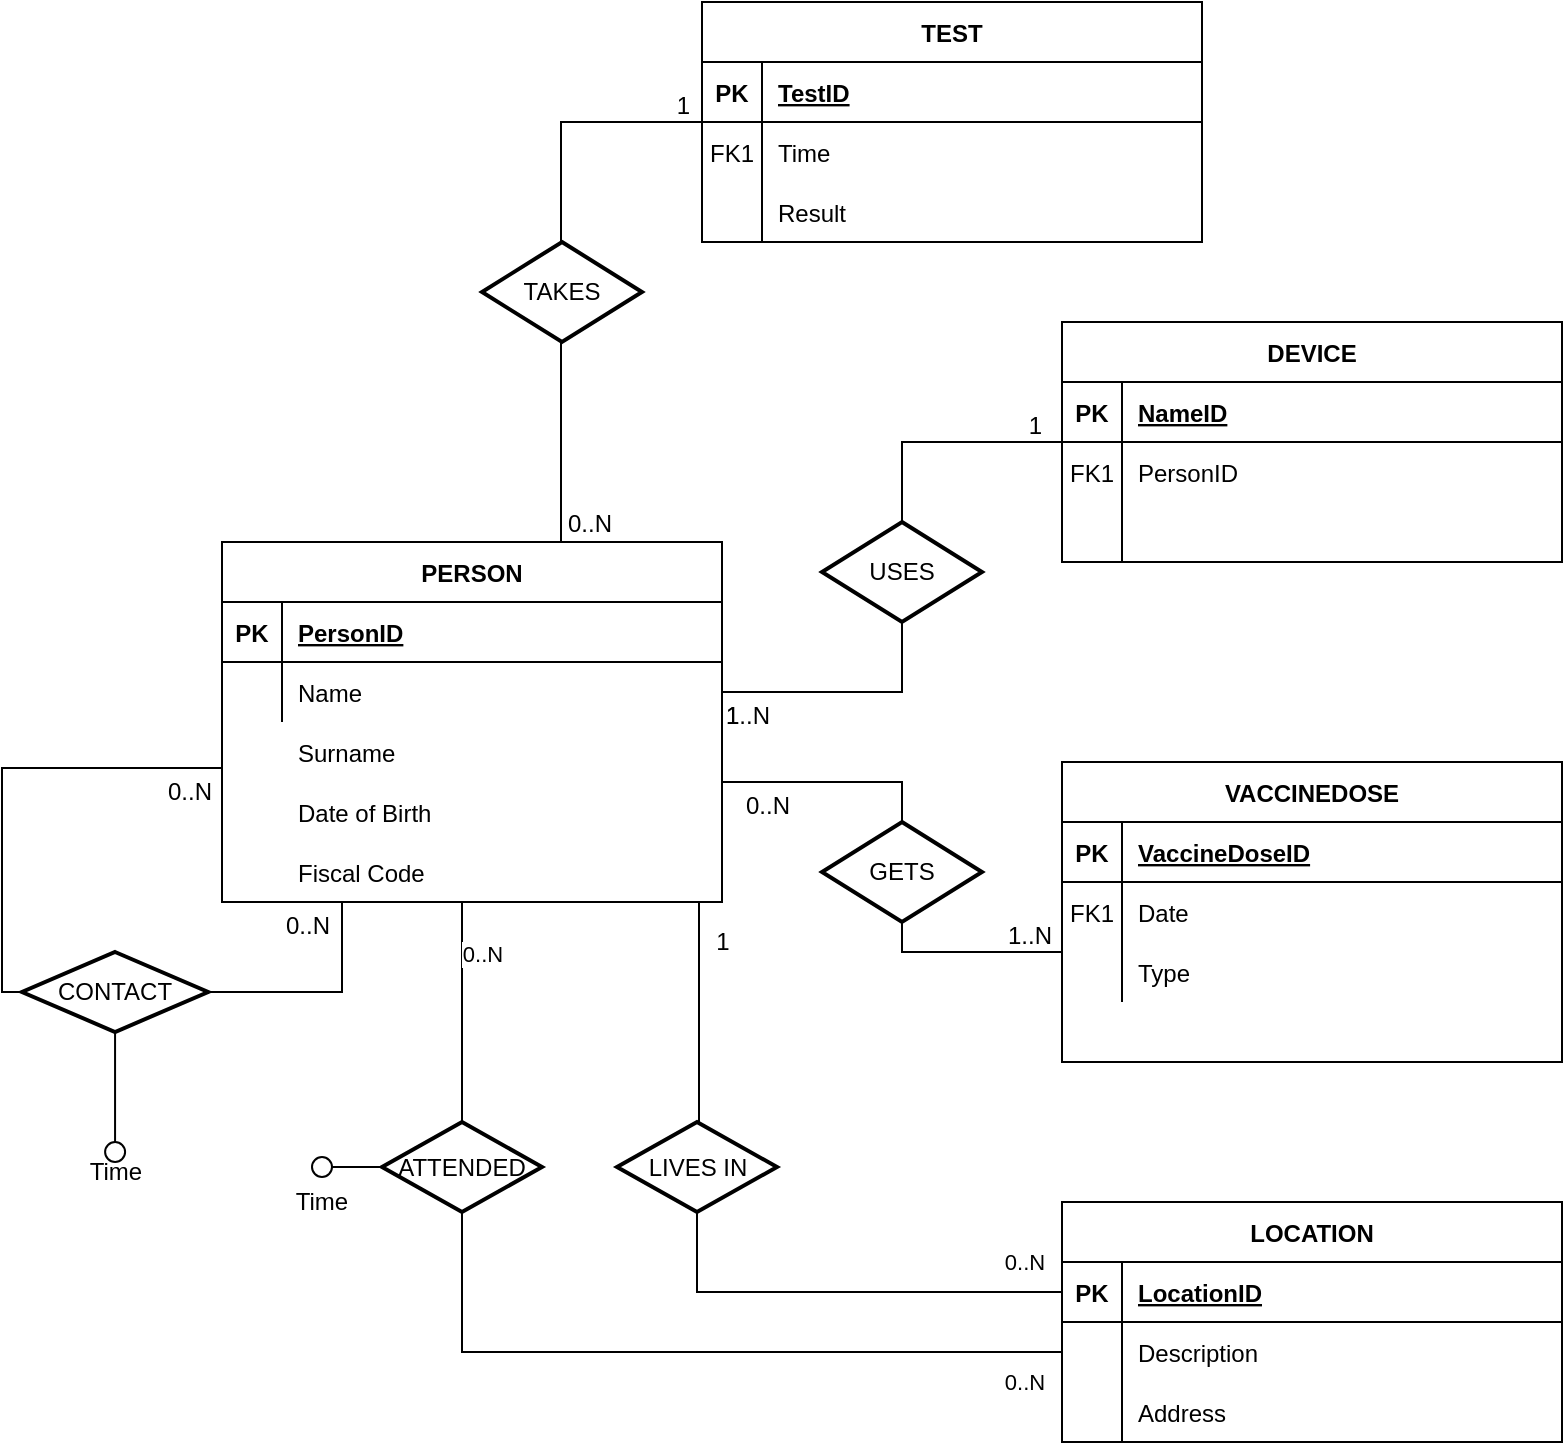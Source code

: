 <mxfile version="15.6.3" type="device"><diagram id="R2lEEEUBdFMjLlhIrx00" name="Page-1"><mxGraphModel dx="1267" dy="555" grid="1" gridSize="10" guides="1" tooltips="1" connect="1" arrows="1" fold="1" page="1" pageScale="1" pageWidth="850" pageHeight="1100" math="0" shadow="0" extFonts="Permanent Marker^https://fonts.googleapis.com/css?family=Permanent+Marker"><root><mxCell id="0"/><mxCell id="1" parent="0"/><mxCell id="C-vyLk0tnHw3VtMMgP7b-2" value="DEVICE" style="shape=table;startSize=30;container=1;collapsible=1;childLayout=tableLayout;fixedRows=1;rowLines=0;fontStyle=1;align=center;resizeLast=1;" parent="1" vertex="1"><mxGeometry x="570" y="210" width="250" height="120" as="geometry"/></mxCell><mxCell id="C-vyLk0tnHw3VtMMgP7b-3" value="" style="shape=partialRectangle;collapsible=0;dropTarget=0;pointerEvents=0;fillColor=none;points=[[0,0.5],[1,0.5]];portConstraint=eastwest;top=0;left=0;right=0;bottom=1;" parent="C-vyLk0tnHw3VtMMgP7b-2" vertex="1"><mxGeometry y="30" width="250" height="30" as="geometry"/></mxCell><mxCell id="C-vyLk0tnHw3VtMMgP7b-4" value="PK" style="shape=partialRectangle;overflow=hidden;connectable=0;fillColor=none;top=0;left=0;bottom=0;right=0;fontStyle=1;" parent="C-vyLk0tnHw3VtMMgP7b-3" vertex="1"><mxGeometry width="30" height="30" as="geometry"><mxRectangle width="30" height="30" as="alternateBounds"/></mxGeometry></mxCell><mxCell id="C-vyLk0tnHw3VtMMgP7b-5" value="NameID" style="shape=partialRectangle;overflow=hidden;connectable=0;fillColor=none;top=0;left=0;bottom=0;right=0;align=left;spacingLeft=6;fontStyle=5;" parent="C-vyLk0tnHw3VtMMgP7b-3" vertex="1"><mxGeometry x="30" width="220" height="30" as="geometry"><mxRectangle width="220" height="30" as="alternateBounds"/></mxGeometry></mxCell><mxCell id="C-vyLk0tnHw3VtMMgP7b-6" value="" style="shape=partialRectangle;collapsible=0;dropTarget=0;pointerEvents=0;fillColor=none;points=[[0,0.5],[1,0.5]];portConstraint=eastwest;top=0;left=0;right=0;bottom=0;" parent="C-vyLk0tnHw3VtMMgP7b-2" vertex="1"><mxGeometry y="60" width="250" height="30" as="geometry"/></mxCell><mxCell id="C-vyLk0tnHw3VtMMgP7b-7" value="FK1" style="shape=partialRectangle;overflow=hidden;connectable=0;fillColor=none;top=0;left=0;bottom=0;right=0;" parent="C-vyLk0tnHw3VtMMgP7b-6" vertex="1"><mxGeometry width="30" height="30" as="geometry"><mxRectangle width="30" height="30" as="alternateBounds"/></mxGeometry></mxCell><mxCell id="C-vyLk0tnHw3VtMMgP7b-8" value="PersonID" style="shape=partialRectangle;overflow=hidden;connectable=0;fillColor=none;top=0;left=0;bottom=0;right=0;align=left;spacingLeft=6;" parent="C-vyLk0tnHw3VtMMgP7b-6" vertex="1"><mxGeometry x="30" width="220" height="30" as="geometry"><mxRectangle width="220" height="30" as="alternateBounds"/></mxGeometry></mxCell><mxCell id="C-vyLk0tnHw3VtMMgP7b-9" value="" style="shape=partialRectangle;collapsible=0;dropTarget=0;pointerEvents=0;fillColor=none;points=[[0,0.5],[1,0.5]];portConstraint=eastwest;top=0;left=0;right=0;bottom=0;" parent="C-vyLk0tnHw3VtMMgP7b-2" vertex="1"><mxGeometry y="90" width="250" height="30" as="geometry"/></mxCell><mxCell id="C-vyLk0tnHw3VtMMgP7b-10" value="" style="shape=partialRectangle;overflow=hidden;connectable=0;fillColor=none;top=0;left=0;bottom=0;right=0;" parent="C-vyLk0tnHw3VtMMgP7b-9" vertex="1"><mxGeometry width="30" height="30" as="geometry"><mxRectangle width="30" height="30" as="alternateBounds"/></mxGeometry></mxCell><mxCell id="C-vyLk0tnHw3VtMMgP7b-11" value="" style="shape=partialRectangle;overflow=hidden;connectable=0;fillColor=none;top=0;left=0;bottom=0;right=0;align=left;spacingLeft=6;" parent="C-vyLk0tnHw3VtMMgP7b-9" vertex="1"><mxGeometry x="30" width="220" height="30" as="geometry"><mxRectangle width="220" height="30" as="alternateBounds"/></mxGeometry></mxCell><mxCell id="C-vyLk0tnHw3VtMMgP7b-13" value="VACCINEDOSE" style="shape=table;startSize=30;container=1;collapsible=1;childLayout=tableLayout;fixedRows=1;rowLines=0;fontStyle=1;align=center;resizeLast=1;" parent="1" vertex="1"><mxGeometry x="570" y="430" width="250" height="150" as="geometry"/></mxCell><mxCell id="C-vyLk0tnHw3VtMMgP7b-14" value="" style="shape=partialRectangle;collapsible=0;dropTarget=0;pointerEvents=0;fillColor=none;points=[[0,0.5],[1,0.5]];portConstraint=eastwest;top=0;left=0;right=0;bottom=1;" parent="C-vyLk0tnHw3VtMMgP7b-13" vertex="1"><mxGeometry y="30" width="250" height="30" as="geometry"/></mxCell><mxCell id="C-vyLk0tnHw3VtMMgP7b-15" value="PK" style="shape=partialRectangle;overflow=hidden;connectable=0;fillColor=none;top=0;left=0;bottom=0;right=0;fontStyle=1;" parent="C-vyLk0tnHw3VtMMgP7b-14" vertex="1"><mxGeometry width="30" height="30" as="geometry"><mxRectangle width="30" height="30" as="alternateBounds"/></mxGeometry></mxCell><mxCell id="C-vyLk0tnHw3VtMMgP7b-16" value="VaccineDoseID" style="shape=partialRectangle;overflow=hidden;connectable=0;fillColor=none;top=0;left=0;bottom=0;right=0;align=left;spacingLeft=6;fontStyle=5;" parent="C-vyLk0tnHw3VtMMgP7b-14" vertex="1"><mxGeometry x="30" width="220" height="30" as="geometry"><mxRectangle width="220" height="30" as="alternateBounds"/></mxGeometry></mxCell><mxCell id="C-vyLk0tnHw3VtMMgP7b-17" value="" style="shape=partialRectangle;collapsible=0;dropTarget=0;pointerEvents=0;fillColor=none;points=[[0,0.5],[1,0.5]];portConstraint=eastwest;top=0;left=0;right=0;bottom=0;" parent="C-vyLk0tnHw3VtMMgP7b-13" vertex="1"><mxGeometry y="60" width="250" height="30" as="geometry"/></mxCell><mxCell id="C-vyLk0tnHw3VtMMgP7b-18" value="FK1" style="shape=partialRectangle;overflow=hidden;connectable=0;fillColor=none;top=0;left=0;bottom=0;right=0;" parent="C-vyLk0tnHw3VtMMgP7b-17" vertex="1"><mxGeometry width="30" height="30" as="geometry"><mxRectangle width="30" height="30" as="alternateBounds"/></mxGeometry></mxCell><mxCell id="C-vyLk0tnHw3VtMMgP7b-19" value="Date" style="shape=partialRectangle;overflow=hidden;connectable=0;fillColor=none;top=0;left=0;bottom=0;right=0;align=left;spacingLeft=6;" parent="C-vyLk0tnHw3VtMMgP7b-17" vertex="1"><mxGeometry x="30" width="220" height="30" as="geometry"><mxRectangle width="220" height="30" as="alternateBounds"/></mxGeometry></mxCell><mxCell id="C-vyLk0tnHw3VtMMgP7b-20" value="" style="shape=partialRectangle;collapsible=0;dropTarget=0;pointerEvents=0;fillColor=none;points=[[0,0.5],[1,0.5]];portConstraint=eastwest;top=0;left=0;right=0;bottom=0;" parent="C-vyLk0tnHw3VtMMgP7b-13" vertex="1"><mxGeometry y="90" width="250" height="30" as="geometry"/></mxCell><mxCell id="C-vyLk0tnHw3VtMMgP7b-21" value="" style="shape=partialRectangle;overflow=hidden;connectable=0;fillColor=none;top=0;left=0;bottom=0;right=0;" parent="C-vyLk0tnHw3VtMMgP7b-20" vertex="1"><mxGeometry width="30" height="30" as="geometry"><mxRectangle width="30" height="30" as="alternateBounds"/></mxGeometry></mxCell><mxCell id="C-vyLk0tnHw3VtMMgP7b-22" value="Type" style="shape=partialRectangle;overflow=hidden;connectable=0;fillColor=none;top=0;left=0;bottom=0;right=0;align=left;spacingLeft=6;" parent="C-vyLk0tnHw3VtMMgP7b-20" vertex="1"><mxGeometry x="30" width="220" height="30" as="geometry"><mxRectangle width="220" height="30" as="alternateBounds"/></mxGeometry></mxCell><mxCell id="C-vyLk0tnHw3VtMMgP7b-23" value="PERSON" style="shape=table;startSize=30;container=1;collapsible=1;childLayout=tableLayout;fixedRows=1;rowLines=0;fontStyle=1;align=center;resizeLast=1;" parent="1" vertex="1"><mxGeometry x="150" y="320" width="250" height="180" as="geometry"/></mxCell><mxCell id="C-vyLk0tnHw3VtMMgP7b-24" value="" style="shape=partialRectangle;collapsible=0;dropTarget=0;pointerEvents=0;fillColor=none;points=[[0,0.5],[1,0.5]];portConstraint=eastwest;top=0;left=0;right=0;bottom=1;" parent="C-vyLk0tnHw3VtMMgP7b-23" vertex="1"><mxGeometry y="30" width="250" height="30" as="geometry"/></mxCell><mxCell id="C-vyLk0tnHw3VtMMgP7b-25" value="PK" style="shape=partialRectangle;overflow=hidden;connectable=0;fillColor=none;top=0;left=0;bottom=0;right=0;fontStyle=1;" parent="C-vyLk0tnHw3VtMMgP7b-24" vertex="1"><mxGeometry width="30" height="30" as="geometry"><mxRectangle width="30" height="30" as="alternateBounds"/></mxGeometry></mxCell><mxCell id="C-vyLk0tnHw3VtMMgP7b-26" value="PersonID" style="shape=partialRectangle;overflow=hidden;connectable=0;fillColor=none;top=0;left=0;bottom=0;right=0;align=left;spacingLeft=6;fontStyle=5;" parent="C-vyLk0tnHw3VtMMgP7b-24" vertex="1"><mxGeometry x="30" width="220" height="30" as="geometry"><mxRectangle width="220" height="30" as="alternateBounds"/></mxGeometry></mxCell><mxCell id="C-vyLk0tnHw3VtMMgP7b-27" value="" style="shape=partialRectangle;collapsible=0;dropTarget=0;pointerEvents=0;fillColor=none;points=[[0,0.5],[1,0.5]];portConstraint=eastwest;top=0;left=0;right=0;bottom=0;" parent="C-vyLk0tnHw3VtMMgP7b-23" vertex="1"><mxGeometry y="60" width="250" height="30" as="geometry"/></mxCell><mxCell id="C-vyLk0tnHw3VtMMgP7b-28" value="" style="shape=partialRectangle;overflow=hidden;connectable=0;fillColor=none;top=0;left=0;bottom=0;right=0;" parent="C-vyLk0tnHw3VtMMgP7b-27" vertex="1"><mxGeometry width="30" height="30" as="geometry"><mxRectangle width="30" height="30" as="alternateBounds"/></mxGeometry></mxCell><mxCell id="C-vyLk0tnHw3VtMMgP7b-29" value="Name" style="shape=partialRectangle;overflow=hidden;connectable=0;fillColor=none;top=0;left=0;bottom=0;right=0;align=left;spacingLeft=6;" parent="C-vyLk0tnHw3VtMMgP7b-27" vertex="1"><mxGeometry x="30" width="220" height="30" as="geometry"><mxRectangle width="220" height="30" as="alternateBounds"/></mxGeometry></mxCell><mxCell id="5QAWNGfLjj38qcDihmlp-1" value="Surname" style="shape=partialRectangle;overflow=hidden;connectable=0;fillColor=none;top=0;left=0;bottom=0;right=0;align=left;spacingLeft=6;" parent="1" vertex="1"><mxGeometry x="180" y="410" width="220" height="30" as="geometry"><mxRectangle width="220" height="30" as="alternateBounds"/></mxGeometry></mxCell><mxCell id="5QAWNGfLjj38qcDihmlp-27" value="Date of Birth" style="shape=partialRectangle;overflow=hidden;connectable=0;fillColor=none;top=0;left=0;bottom=0;right=0;align=left;spacingLeft=6;" parent="1" vertex="1"><mxGeometry x="180" y="440" width="220" height="30" as="geometry"><mxRectangle width="220" height="30" as="alternateBounds"/></mxGeometry></mxCell><mxCell id="5QAWNGfLjj38qcDihmlp-28" value="" style="endArrow=none;html=1;rounded=0;entryX=0;entryY=0.5;entryDx=0;entryDy=0;edgeStyle=orthogonalEdgeStyle;" parent="1" target="C-vyLk0tnHw3VtMMgP7b-2" edge="1"><mxGeometry relative="1" as="geometry"><mxPoint x="400" y="395" as="sourcePoint"/><mxPoint x="275" y="610" as="targetPoint"/><Array as="points"><mxPoint x="490" y="395"/><mxPoint x="490" y="270"/></Array></mxGeometry></mxCell><mxCell id="5QAWNGfLjj38qcDihmlp-29" value="1" style="resizable=0;html=1;align=left;verticalAlign=bottom;strokeWidth=1;" parent="5QAWNGfLjj38qcDihmlp-28" connectable="0" vertex="1"><mxGeometry x="-1" relative="1" as="geometry"><mxPoint y="20" as="offset"/></mxGeometry></mxCell><mxCell id="5QAWNGfLjj38qcDihmlp-30" value="" style="resizable=0;html=1;align=right;verticalAlign=bottom;strokeWidth=1;" parent="5QAWNGfLjj38qcDihmlp-28" connectable="0" vertex="1"><mxGeometry x="1" relative="1" as="geometry"><mxPoint x="-5" as="offset"/></mxGeometry></mxCell><mxCell id="5QAWNGfLjj38qcDihmlp-35" value="" style="endArrow=none;html=1;rounded=0;edgeStyle=orthogonalEdgeStyle;entryX=0;entryY=0.75;entryDx=0;entryDy=0;" parent="1" target="C-vyLk0tnHw3VtMMgP7b-23" edge="1"><mxGeometry relative="1" as="geometry"><mxPoint x="210" y="500" as="sourcePoint"/><mxPoint x="275" y="500" as="targetPoint"/><Array as="points"><mxPoint x="40" y="545"/><mxPoint x="40" y="433"/><mxPoint x="150" y="433"/></Array></mxGeometry></mxCell><mxCell id="5QAWNGfLjj38qcDihmlp-36" value="0..N" style="resizable=0;html=1;align=left;verticalAlign=bottom;strokeWidth=3;" parent="5QAWNGfLjj38qcDihmlp-35" connectable="0" vertex="1"><mxGeometry x="-1" relative="1" as="geometry"><mxPoint x="-30" y="20" as="offset"/></mxGeometry></mxCell><mxCell id="5QAWNGfLjj38qcDihmlp-37" value="0..N" style="resizable=0;html=1;align=right;verticalAlign=bottom;strokeWidth=3;" parent="5QAWNGfLjj38qcDihmlp-35" connectable="0" vertex="1"><mxGeometry x="1" relative="1" as="geometry"><mxPoint x="-5" y="-2" as="offset"/></mxGeometry></mxCell><mxCell id="5QAWNGfLjj38qcDihmlp-38" value="CONTACT" style="shape=rhombus;perimeter=rhombusPerimeter;whiteSpace=wrap;html=1;align=center;strokeWidth=2;" parent="1" vertex="1"><mxGeometry x="49.99" y="525" width="93.09" height="40" as="geometry"/></mxCell><mxCell id="5QAWNGfLjj38qcDihmlp-39" value="" style="endArrow=none;html=1;rounded=0;entryX=0.5;entryY=1;entryDx=0;entryDy=0;exitX=0.5;exitY=1;exitDx=0;exitDy=0;" parent="1" source="5QAWNGfLjj38qcDihmlp-38" target="5QAWNGfLjj38qcDihmlp-40" edge="1"><mxGeometry relative="1" as="geometry"><mxPoint x="97" y="570" as="sourcePoint"/><mxPoint x="100" y="430" as="targetPoint"/></mxGeometry></mxCell><mxCell id="5QAWNGfLjj38qcDihmlp-40" value="" style="ellipse;whiteSpace=wrap;html=1;aspect=fixed;strokeWidth=1;rotation=0;" parent="1" vertex="1"><mxGeometry x="91.55" y="620" width="10" height="10" as="geometry"/></mxCell><mxCell id="5QAWNGfLjj38qcDihmlp-42" value="Time" style="text;html=1;strokeColor=none;fillColor=none;align=center;verticalAlign=middle;whiteSpace=wrap;rounded=0;" parent="1" vertex="1"><mxGeometry x="66.55" y="620" width="60" height="30" as="geometry"/></mxCell><mxCell id="5QAWNGfLjj38qcDihmlp-43" value="Fiscal Code" style="shape=partialRectangle;overflow=hidden;connectable=0;fillColor=none;top=0;left=0;bottom=0;right=0;align=left;spacingLeft=6;" parent="1" vertex="1"><mxGeometry x="180" y="470" width="220" height="30" as="geometry"><mxRectangle width="220" height="30" as="alternateBounds"/></mxGeometry></mxCell><mxCell id="5QAWNGfLjj38qcDihmlp-44" value="" style="shape=partialRectangle;collapsible=0;dropTarget=0;pointerEvents=0;fillColor=none;points=[[0,0.5],[1,0.5]];portConstraint=eastwest;top=0;left=0;right=0;bottom=0;" parent="1" vertex="1"><mxGeometry x="600" y="550" width="220" height="30" as="geometry"/></mxCell><mxCell id="5QAWNGfLjj38qcDihmlp-45" value="" style="shape=partialRectangle;overflow=hidden;connectable=0;fillColor=none;top=0;left=0;bottom=0;right=0;" parent="5QAWNGfLjj38qcDihmlp-44" vertex="1"><mxGeometry width="26.4" height="30" as="geometry"><mxRectangle width="30" height="30" as="alternateBounds"/></mxGeometry></mxCell><mxCell id="5QAWNGfLjj38qcDihmlp-46" value="" style="shape=partialRectangle;overflow=hidden;connectable=0;fillColor=none;top=0;left=0;bottom=0;right=0;align=left;spacingLeft=6;" parent="5QAWNGfLjj38qcDihmlp-44" vertex="1"><mxGeometry width="220" height="30" as="geometry"><mxRectangle width="220" height="30" as="alternateBounds"/></mxGeometry></mxCell><mxCell id="5QAWNGfLjj38qcDihmlp-47" value="LOCATION" style="shape=table;startSize=30;container=1;collapsible=1;childLayout=tableLayout;fixedRows=1;rowLines=0;fontStyle=1;align=center;resizeLast=1;" parent="1" vertex="1"><mxGeometry x="570" y="650" width="250" height="120" as="geometry"/></mxCell><mxCell id="5QAWNGfLjj38qcDihmlp-48" value="" style="shape=partialRectangle;collapsible=0;dropTarget=0;pointerEvents=0;fillColor=none;points=[[0,0.5],[1,0.5]];portConstraint=eastwest;top=0;left=0;right=0;bottom=1;" parent="5QAWNGfLjj38qcDihmlp-47" vertex="1"><mxGeometry y="30" width="250" height="30" as="geometry"/></mxCell><mxCell id="5QAWNGfLjj38qcDihmlp-49" value="PK" style="shape=partialRectangle;overflow=hidden;connectable=0;fillColor=none;top=0;left=0;bottom=0;right=0;fontStyle=1;" parent="5QAWNGfLjj38qcDihmlp-48" vertex="1"><mxGeometry width="30" height="30" as="geometry"><mxRectangle width="30" height="30" as="alternateBounds"/></mxGeometry></mxCell><mxCell id="5QAWNGfLjj38qcDihmlp-50" value="LocationID" style="shape=partialRectangle;overflow=hidden;connectable=0;fillColor=none;top=0;left=0;bottom=0;right=0;align=left;spacingLeft=6;fontStyle=5;" parent="5QAWNGfLjj38qcDihmlp-48" vertex="1"><mxGeometry x="30" width="220" height="30" as="geometry"><mxRectangle width="220" height="30" as="alternateBounds"/></mxGeometry></mxCell><mxCell id="5QAWNGfLjj38qcDihmlp-51" value="" style="shape=partialRectangle;collapsible=0;dropTarget=0;pointerEvents=0;fillColor=none;points=[[0,0.5],[1,0.5]];portConstraint=eastwest;top=0;left=0;right=0;bottom=0;" parent="5QAWNGfLjj38qcDihmlp-47" vertex="1"><mxGeometry y="60" width="250" height="30" as="geometry"/></mxCell><mxCell id="5QAWNGfLjj38qcDihmlp-52" value="" style="shape=partialRectangle;overflow=hidden;connectable=0;fillColor=none;top=0;left=0;bottom=0;right=0;" parent="5QAWNGfLjj38qcDihmlp-51" vertex="1"><mxGeometry width="30" height="30" as="geometry"><mxRectangle width="30" height="30" as="alternateBounds"/></mxGeometry></mxCell><mxCell id="5QAWNGfLjj38qcDihmlp-53" value="Description" style="shape=partialRectangle;overflow=hidden;connectable=0;fillColor=none;top=0;left=0;bottom=0;right=0;align=left;spacingLeft=6;" parent="5QAWNGfLjj38qcDihmlp-51" vertex="1"><mxGeometry x="30" width="220" height="30" as="geometry"><mxRectangle width="220" height="30" as="alternateBounds"/></mxGeometry></mxCell><mxCell id="5QAWNGfLjj38qcDihmlp-54" value="" style="shape=partialRectangle;collapsible=0;dropTarget=0;pointerEvents=0;fillColor=none;points=[[0,0.5],[1,0.5]];portConstraint=eastwest;top=0;left=0;right=0;bottom=0;" parent="5QAWNGfLjj38qcDihmlp-47" vertex="1"><mxGeometry y="90" width="250" height="30" as="geometry"/></mxCell><mxCell id="5QAWNGfLjj38qcDihmlp-55" value="" style="shape=partialRectangle;overflow=hidden;connectable=0;fillColor=none;top=0;left=0;bottom=0;right=0;" parent="5QAWNGfLjj38qcDihmlp-54" vertex="1"><mxGeometry width="30" height="30" as="geometry"><mxRectangle width="30" height="30" as="alternateBounds"/></mxGeometry></mxCell><mxCell id="5QAWNGfLjj38qcDihmlp-56" value="Address" style="shape=partialRectangle;overflow=hidden;connectable=0;fillColor=none;top=0;left=0;bottom=0;right=0;align=left;spacingLeft=6;" parent="5QAWNGfLjj38qcDihmlp-54" vertex="1"><mxGeometry x="30" width="220" height="30" as="geometry"><mxRectangle width="220" height="30" as="alternateBounds"/></mxGeometry></mxCell><mxCell id="5QAWNGfLjj38qcDihmlp-63" value="" style="endArrow=none;html=1;rounded=0;entryX=0;entryY=0.5;entryDx=0;entryDy=0;edgeStyle=orthogonalEdgeStyle;" parent="1" target="C-vyLk0tnHw3VtMMgP7b-2" edge="1"><mxGeometry relative="1" as="geometry"><mxPoint x="400" y="395" as="sourcePoint"/><mxPoint x="570" y="270" as="targetPoint"/><Array as="points"><mxPoint x="490" y="395"/><mxPoint x="490" y="270"/></Array></mxGeometry></mxCell><mxCell id="5QAWNGfLjj38qcDihmlp-64" value="1..N" style="resizable=0;html=1;align=left;verticalAlign=bottom;strokeWidth=1;" parent="5QAWNGfLjj38qcDihmlp-63" connectable="0" vertex="1"><mxGeometry x="-1" relative="1" as="geometry"><mxPoint y="20" as="offset"/></mxGeometry></mxCell><mxCell id="5QAWNGfLjj38qcDihmlp-65" value="1" style="resizable=0;html=1;align=right;verticalAlign=bottom;strokeWidth=1;" parent="5QAWNGfLjj38qcDihmlp-63" connectable="0" vertex="1"><mxGeometry x="1" relative="1" as="geometry"><mxPoint x="-10" as="offset"/></mxGeometry></mxCell><mxCell id="5QAWNGfLjj38qcDihmlp-67" value="0...N" style="endArrow=none;html=1;rounded=0;entryX=0;entryY=0.5;entryDx=0;entryDy=0;edgeStyle=orthogonalEdgeStyle;" parent="1" edge="1"><mxGeometry relative="1" as="geometry"><mxPoint x="400" y="440" as="sourcePoint"/><mxPoint x="570" y="525" as="targetPoint"/><Array as="points"><mxPoint x="400" y="440"/><mxPoint x="490" y="440"/><mxPoint x="490" y="525"/></Array></mxGeometry></mxCell><mxCell id="5QAWNGfLjj38qcDihmlp-68" value="0..N" style="resizable=0;html=1;align=left;verticalAlign=bottom;strokeWidth=1;" parent="5QAWNGfLjj38qcDihmlp-67" connectable="0" vertex="1"><mxGeometry x="-1" relative="1" as="geometry"><mxPoint x="10" y="20" as="offset"/></mxGeometry></mxCell><mxCell id="5QAWNGfLjj38qcDihmlp-69" value="1..N" style="resizable=0;html=1;align=right;verticalAlign=bottom;strokeWidth=1;" parent="5QAWNGfLjj38qcDihmlp-67" connectable="0" vertex="1"><mxGeometry x="1" relative="1" as="geometry"><mxPoint x="-5" as="offset"/></mxGeometry></mxCell><mxCell id="5QAWNGfLjj38qcDihmlp-66" value="GETS" style="shape=rhombus;perimeter=rhombusPerimeter;whiteSpace=wrap;html=1;align=center;strokeWidth=2;" parent="1" vertex="1"><mxGeometry x="450" y="460" width="80" height="50" as="geometry"/></mxCell><mxCell id="5QAWNGfLjj38qcDihmlp-57" value="USES" style="shape=rhombus;perimeter=rhombusPerimeter;whiteSpace=wrap;html=1;align=center;strokeWidth=2;" parent="1" vertex="1"><mxGeometry x="450" y="310" width="80" height="50" as="geometry"/></mxCell><mxCell id="5QAWNGfLjj38qcDihmlp-71" value="ATTENDED" style="shape=rhombus;perimeter=rhombusPerimeter;whiteSpace=wrap;html=1;align=center;strokeWidth=2;" parent="1" vertex="1"><mxGeometry x="230" y="610" width="80" height="45" as="geometry"/></mxCell><mxCell id="5QAWNGfLjj38qcDihmlp-77" value="TEST" style="shape=table;startSize=30;container=1;collapsible=1;childLayout=tableLayout;fixedRows=1;rowLines=0;fontStyle=1;align=center;resizeLast=1;" parent="1" vertex="1"><mxGeometry x="390" y="50" width="250" height="120" as="geometry"/></mxCell><mxCell id="5QAWNGfLjj38qcDihmlp-78" value="" style="shape=partialRectangle;collapsible=0;dropTarget=0;pointerEvents=0;fillColor=none;points=[[0,0.5],[1,0.5]];portConstraint=eastwest;top=0;left=0;right=0;bottom=1;" parent="5QAWNGfLjj38qcDihmlp-77" vertex="1"><mxGeometry y="30" width="250" height="30" as="geometry"/></mxCell><mxCell id="5QAWNGfLjj38qcDihmlp-79" value="PK" style="shape=partialRectangle;overflow=hidden;connectable=0;fillColor=none;top=0;left=0;bottom=0;right=0;fontStyle=1;" parent="5QAWNGfLjj38qcDihmlp-78" vertex="1"><mxGeometry width="30" height="30" as="geometry"><mxRectangle width="30" height="30" as="alternateBounds"/></mxGeometry></mxCell><mxCell id="5QAWNGfLjj38qcDihmlp-80" value="TestID" style="shape=partialRectangle;overflow=hidden;connectable=0;fillColor=none;top=0;left=0;bottom=0;right=0;align=left;spacingLeft=6;fontStyle=5;" parent="5QAWNGfLjj38qcDihmlp-78" vertex="1"><mxGeometry x="30" width="220" height="30" as="geometry"><mxRectangle width="220" height="30" as="alternateBounds"/></mxGeometry></mxCell><mxCell id="5QAWNGfLjj38qcDihmlp-81" value="" style="shape=partialRectangle;collapsible=0;dropTarget=0;pointerEvents=0;fillColor=none;points=[[0,0.5],[1,0.5]];portConstraint=eastwest;top=0;left=0;right=0;bottom=0;" parent="5QAWNGfLjj38qcDihmlp-77" vertex="1"><mxGeometry y="60" width="250" height="30" as="geometry"/></mxCell><mxCell id="5QAWNGfLjj38qcDihmlp-82" value="FK1" style="shape=partialRectangle;overflow=hidden;connectable=0;fillColor=none;top=0;left=0;bottom=0;right=0;" parent="5QAWNGfLjj38qcDihmlp-81" vertex="1"><mxGeometry width="30" height="30" as="geometry"><mxRectangle width="30" height="30" as="alternateBounds"/></mxGeometry></mxCell><mxCell id="5QAWNGfLjj38qcDihmlp-83" value="Time" style="shape=partialRectangle;overflow=hidden;connectable=0;fillColor=none;top=0;left=0;bottom=0;right=0;align=left;spacingLeft=6;" parent="5QAWNGfLjj38qcDihmlp-81" vertex="1"><mxGeometry x="30" width="220" height="30" as="geometry"><mxRectangle width="220" height="30" as="alternateBounds"/></mxGeometry></mxCell><mxCell id="5QAWNGfLjj38qcDihmlp-84" value="" style="shape=partialRectangle;collapsible=0;dropTarget=0;pointerEvents=0;fillColor=none;points=[[0,0.5],[1,0.5]];portConstraint=eastwest;top=0;left=0;right=0;bottom=0;" parent="5QAWNGfLjj38qcDihmlp-77" vertex="1"><mxGeometry y="90" width="250" height="30" as="geometry"/></mxCell><mxCell id="5QAWNGfLjj38qcDihmlp-85" value="" style="shape=partialRectangle;overflow=hidden;connectable=0;fillColor=none;top=0;left=0;bottom=0;right=0;" parent="5QAWNGfLjj38qcDihmlp-84" vertex="1"><mxGeometry width="30" height="30" as="geometry"><mxRectangle width="30" height="30" as="alternateBounds"/></mxGeometry></mxCell><mxCell id="5QAWNGfLjj38qcDihmlp-86" value="Result" style="shape=partialRectangle;overflow=hidden;connectable=0;fillColor=none;top=0;left=0;bottom=0;right=0;align=left;spacingLeft=6;" parent="5QAWNGfLjj38qcDihmlp-84" vertex="1"><mxGeometry x="30" width="220" height="30" as="geometry"><mxRectangle width="220" height="30" as="alternateBounds"/></mxGeometry></mxCell><mxCell id="5QAWNGfLjj38qcDihmlp-90" value="" style="endArrow=none;html=1;rounded=0;entryX=0;entryY=0.5;entryDx=0;entryDy=0;edgeStyle=orthogonalEdgeStyle;exitX=0.678;exitY=0.003;exitDx=0;exitDy=0;exitPerimeter=0;" parent="1" source="C-vyLk0tnHw3VtMMgP7b-23" target="5QAWNGfLjj38qcDihmlp-77" edge="1"><mxGeometry relative="1" as="geometry"><mxPoint x="220" y="250" as="sourcePoint"/><mxPoint x="390" y="125" as="targetPoint"/><Array as="points"><mxPoint x="320" y="110"/></Array></mxGeometry></mxCell><mxCell id="5QAWNGfLjj38qcDihmlp-91" value="0..N" style="resizable=0;html=1;align=left;verticalAlign=bottom;strokeWidth=1;" parent="5QAWNGfLjj38qcDihmlp-90" connectable="0" vertex="1"><mxGeometry x="-1" relative="1" as="geometry"><mxPoint x="1" y="-1" as="offset"/></mxGeometry></mxCell><mxCell id="5QAWNGfLjj38qcDihmlp-92" value="1" style="resizable=0;html=1;align=right;verticalAlign=bottom;strokeWidth=1;" parent="5QAWNGfLjj38qcDihmlp-90" connectable="0" vertex="1"><mxGeometry x="1" relative="1" as="geometry"><mxPoint x="-5" as="offset"/></mxGeometry></mxCell><mxCell id="5QAWNGfLjj38qcDihmlp-93" value="TAKES" style="shape=rhombus;perimeter=rhombusPerimeter;whiteSpace=wrap;html=1;align=center;strokeWidth=2;" parent="1" vertex="1"><mxGeometry x="280" y="170" width="80" height="50" as="geometry"/></mxCell><mxCell id="5QAWNGfLjj38qcDihmlp-95" value="" style="endArrow=none;html=1;rounded=0;entryX=1;entryY=0.5;entryDx=0;entryDy=0;exitX=0;exitY=0.5;exitDx=0;exitDy=0;" parent="1" source="5QAWNGfLjj38qcDihmlp-71" target="5QAWNGfLjj38qcDihmlp-96" edge="1"><mxGeometry relative="1" as="geometry"><mxPoint x="245" y="600" as="sourcePoint"/><mxPoint x="205" y="630" as="targetPoint"/></mxGeometry></mxCell><mxCell id="5QAWNGfLjj38qcDihmlp-96" value="" style="ellipse;whiteSpace=wrap;html=1;aspect=fixed;strokeWidth=1;rotation=0;" parent="1" vertex="1"><mxGeometry x="195" y="627.5" width="10" height="10" as="geometry"/></mxCell><mxCell id="5QAWNGfLjj38qcDihmlp-98" value="Time" style="text;html=1;strokeColor=none;fillColor=none;align=center;verticalAlign=middle;whiteSpace=wrap;rounded=0;" parent="1" vertex="1"><mxGeometry x="170" y="635" width="60" height="30" as="geometry"/></mxCell><mxCell id="5QAWNGfLjj38qcDihmlp-112" value="" style="endArrow=none;html=1;rounded=0;entryX=0.5;entryY=0;entryDx=0;entryDy=0;" parent="1" target="5QAWNGfLjj38qcDihmlp-71" edge="1"><mxGeometry relative="1" as="geometry"><mxPoint x="270" y="500" as="sourcePoint"/><mxPoint x="440" y="500" as="targetPoint"/></mxGeometry></mxCell><mxCell id="5QAWNGfLjj38qcDihmlp-127" value="0..N" style="edgeLabel;html=1;align=center;verticalAlign=middle;resizable=0;points=[];" parent="5QAWNGfLjj38qcDihmlp-112" vertex="1" connectable="0"><mxGeometry x="-0.647" y="1" relative="1" as="geometry"><mxPoint x="9" y="6" as="offset"/></mxGeometry></mxCell><mxCell id="5QAWNGfLjj38qcDihmlp-115" value="" style="endArrow=none;html=1;rounded=0;entryX=0;entryY=0.5;entryDx=0;entryDy=0;edgeStyle=orthogonalEdgeStyle;exitX=0.5;exitY=1;exitDx=0;exitDy=0;" parent="1" source="5QAWNGfLjj38qcDihmlp-71" target="5QAWNGfLjj38qcDihmlp-51" edge="1"><mxGeometry relative="1" as="geometry"><mxPoint x="280" y="660" as="sourcePoint"/><mxPoint x="360" y="650" as="targetPoint"/><Array as="points"><mxPoint x="270" y="725"/></Array></mxGeometry></mxCell><mxCell id="5QAWNGfLjj38qcDihmlp-128" value="0..N" style="edgeLabel;html=1;align=center;verticalAlign=middle;resizable=0;points=[];" parent="5QAWNGfLjj38qcDihmlp-115" vertex="1" connectable="0"><mxGeometry x="0.921" y="2" relative="1" as="geometry"><mxPoint x="-5" y="17" as="offset"/></mxGeometry></mxCell><mxCell id="5QAWNGfLjj38qcDihmlp-116" value="" style="resizable=0;html=1;align=right;verticalAlign=bottom;strokeWidth=1;" parent="1" connectable="0" vertex="1"><mxGeometry x="673.214" y="525" as="geometry"/></mxCell><mxCell id="5QAWNGfLjj38qcDihmlp-117" value="LIVES IN" style="shape=rhombus;perimeter=rhombusPerimeter;whiteSpace=wrap;html=1;align=center;strokeWidth=2;" parent="1" vertex="1"><mxGeometry x="347.5" y="610" width="80" height="45" as="geometry"/></mxCell><mxCell id="5QAWNGfLjj38qcDihmlp-120" value="" style="endArrow=none;html=1;rounded=0;entryX=0.5;entryY=0;entryDx=0;entryDy=0;" parent="1" edge="1"><mxGeometry relative="1" as="geometry"><mxPoint x="388.5" y="500" as="sourcePoint"/><mxPoint x="388.5" y="610" as="targetPoint"/></mxGeometry></mxCell><mxCell id="5QAWNGfLjj38qcDihmlp-121" value="" style="endArrow=none;html=1;rounded=0;entryX=0;entryY=0.5;entryDx=0;entryDy=0;edgeStyle=orthogonalEdgeStyle;exitX=0.5;exitY=1;exitDx=0;exitDy=0;" parent="1" source="5QAWNGfLjj38qcDihmlp-117" target="5QAWNGfLjj38qcDihmlp-48" edge="1"><mxGeometry relative="1" as="geometry"><mxPoint x="387.5" y="660" as="sourcePoint"/><mxPoint x="677.5" y="725" as="targetPoint"/></mxGeometry></mxCell><mxCell id="5QAWNGfLjj38qcDihmlp-126" value="0..N" style="edgeLabel;html=1;align=center;verticalAlign=middle;resizable=0;points=[];" parent="5QAWNGfLjj38qcDihmlp-121" vertex="1" connectable="0"><mxGeometry x="0.878" y="-1" relative="1" as="geometry"><mxPoint x="-6" y="-16" as="offset"/></mxGeometry></mxCell><mxCell id="wmuI53yszz60LxKOaCFh-1" value="1" style="text;html=1;align=center;verticalAlign=middle;resizable=0;points=[];autosize=1;strokeColor=none;fillColor=none;" parent="1" vertex="1"><mxGeometry x="390" y="510" width="20" height="20" as="geometry"/></mxCell></root></mxGraphModel></diagram></mxfile>